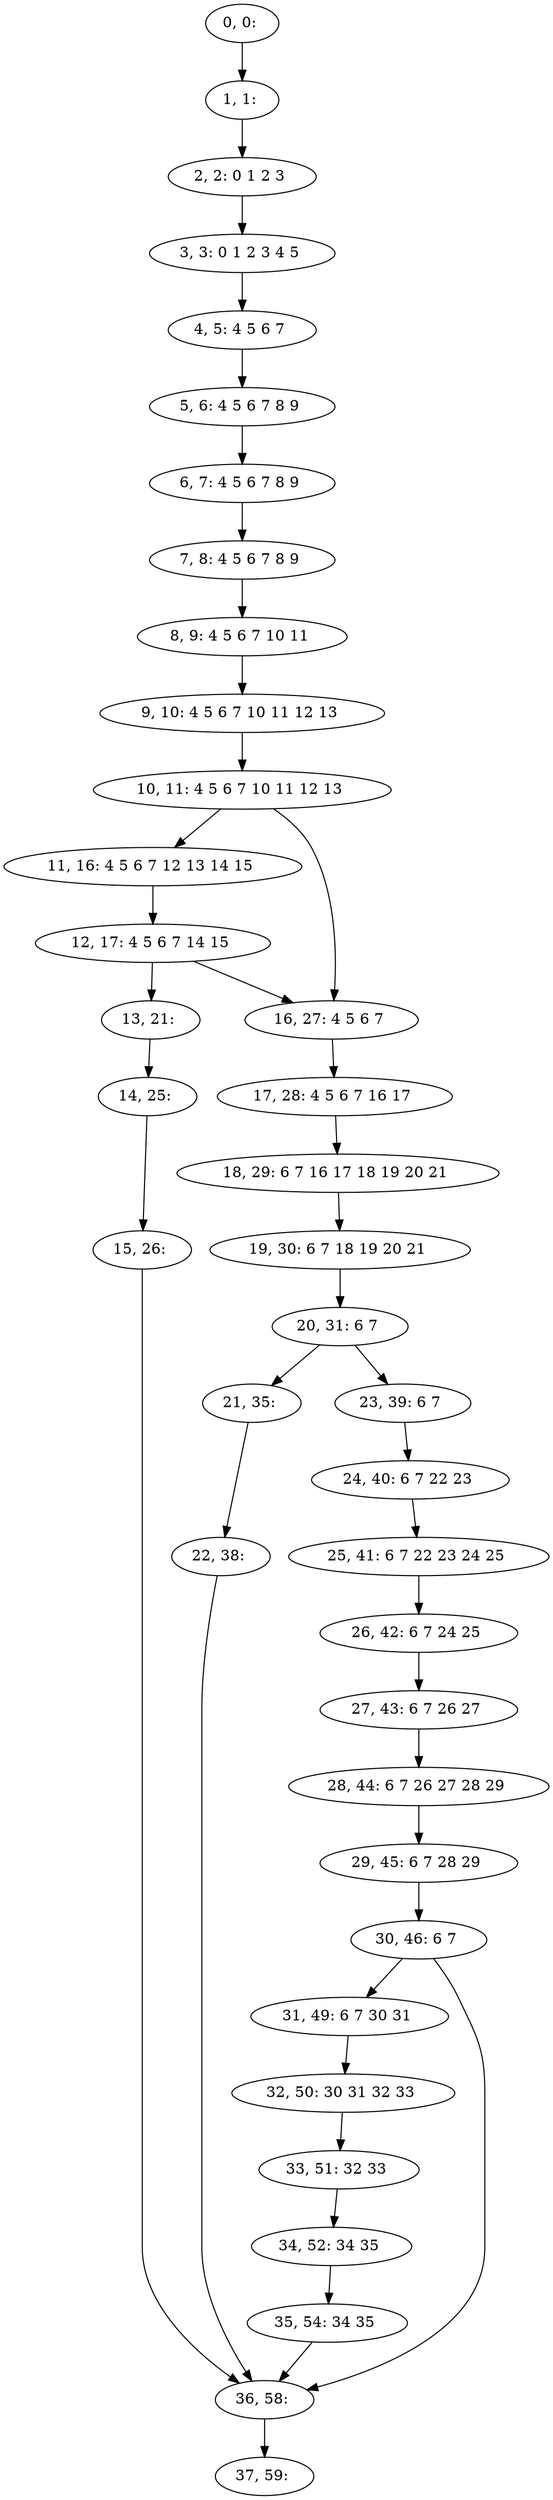 digraph G {
0[label="0, 0: "];
1[label="1, 1: "];
2[label="2, 2: 0 1 2 3 "];
3[label="3, 3: 0 1 2 3 4 5 "];
4[label="4, 5: 4 5 6 7 "];
5[label="5, 6: 4 5 6 7 8 9 "];
6[label="6, 7: 4 5 6 7 8 9 "];
7[label="7, 8: 4 5 6 7 8 9 "];
8[label="8, 9: 4 5 6 7 10 11 "];
9[label="9, 10: 4 5 6 7 10 11 12 13 "];
10[label="10, 11: 4 5 6 7 10 11 12 13 "];
11[label="11, 16: 4 5 6 7 12 13 14 15 "];
12[label="12, 17: 4 5 6 7 14 15 "];
13[label="13, 21: "];
14[label="14, 25: "];
15[label="15, 26: "];
16[label="16, 27: 4 5 6 7 "];
17[label="17, 28: 4 5 6 7 16 17 "];
18[label="18, 29: 6 7 16 17 18 19 20 21 "];
19[label="19, 30: 6 7 18 19 20 21 "];
20[label="20, 31: 6 7 "];
21[label="21, 35: "];
22[label="22, 38: "];
23[label="23, 39: 6 7 "];
24[label="24, 40: 6 7 22 23 "];
25[label="25, 41: 6 7 22 23 24 25 "];
26[label="26, 42: 6 7 24 25 "];
27[label="27, 43: 6 7 26 27 "];
28[label="28, 44: 6 7 26 27 28 29 "];
29[label="29, 45: 6 7 28 29 "];
30[label="30, 46: 6 7 "];
31[label="31, 49: 6 7 30 31 "];
32[label="32, 50: 30 31 32 33 "];
33[label="33, 51: 32 33 "];
34[label="34, 52: 34 35 "];
35[label="35, 54: 34 35 "];
36[label="36, 58: "];
37[label="37, 59: "];
0->1 ;
1->2 ;
2->3 ;
3->4 ;
4->5 ;
5->6 ;
6->7 ;
7->8 ;
8->9 ;
9->10 ;
10->11 ;
10->16 ;
11->12 ;
12->13 ;
12->16 ;
13->14 ;
14->15 ;
15->36 ;
16->17 ;
17->18 ;
18->19 ;
19->20 ;
20->21 ;
20->23 ;
21->22 ;
22->36 ;
23->24 ;
24->25 ;
25->26 ;
26->27 ;
27->28 ;
28->29 ;
29->30 ;
30->31 ;
30->36 ;
31->32 ;
32->33 ;
33->34 ;
34->35 ;
35->36 ;
36->37 ;
}
